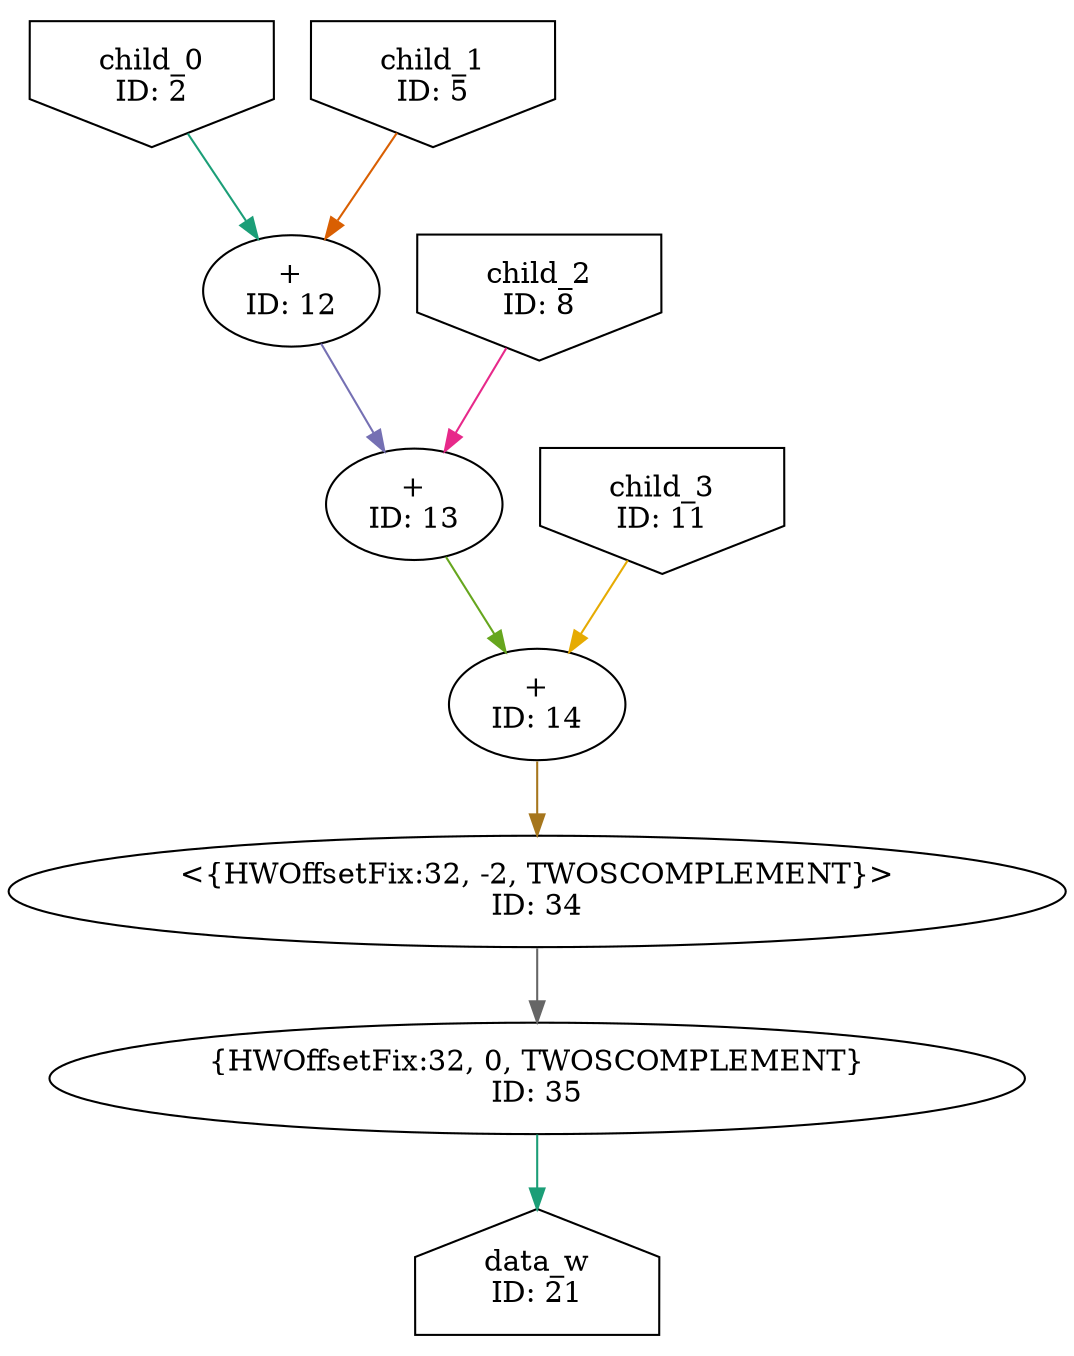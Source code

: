 digraph CpuStreamKernel_pre_dsp_extraction{
	NodeInput2 [shape=invhouse, label="child_0\nID: 2"];
	NodeInput5 [shape=invhouse, label="child_1\nID: 5"];
	NodeAdd12 [label="+\nID: 12"];
	NodeInput8 [shape=invhouse, label="child_2\nID: 8"];
	NodeAdd13 [label="+\nID: 13"];
	NodeInput11 [shape=invhouse, label="child_3\nID: 11"];
	NodeAdd14 [label="+\nID: 14"];
	NodeReinterpret34 [label="<{HWOffsetFix:32, -2, TWOSCOMPLEMENT}>\nID: 34"];
	NodeCast35 [label="{HWOffsetFix:32, 0, TWOSCOMPLEMENT}\nID: 35"];
	NodeOutput21 [shape=house, label="data_w\nID: 21"];
	NodeInput2 -> NodeAdd12[color="/dark28/1" photon_data="EDGE,SrcNode:2,SrcNodePort:data"];
	NodeInput5 -> NodeAdd12[color="/dark28/2" photon_data="EDGE,SrcNode:5,SrcNodePort:data"];
	NodeAdd12 -> NodeAdd13[color="/dark28/3" photon_data="EDGE,SrcNode:12,SrcNodePort:result"];
	NodeInput8 -> NodeAdd13[color="/dark28/4" photon_data="EDGE,SrcNode:8,SrcNodePort:data"];
	NodeAdd13 -> NodeAdd14[color="/dark28/5" photon_data="EDGE,SrcNode:13,SrcNodePort:result"];
	NodeInput11 -> NodeAdd14[color="/dark28/6" photon_data="EDGE,SrcNode:11,SrcNodePort:data"];
	NodeAdd14 -> NodeReinterpret34[color="/dark28/7" photon_data="EDGE,SrcNode:14,SrcNodePort:result"];
	NodeReinterpret34 -> NodeCast35[color="/dark28/8" photon_data="EDGE,SrcNode:34,SrcNodePort:output"];
	NodeCast35 -> NodeOutput21[color="/dark28/1" photon_data="EDGE,SrcNode:35,SrcNodePort:o"];
}

